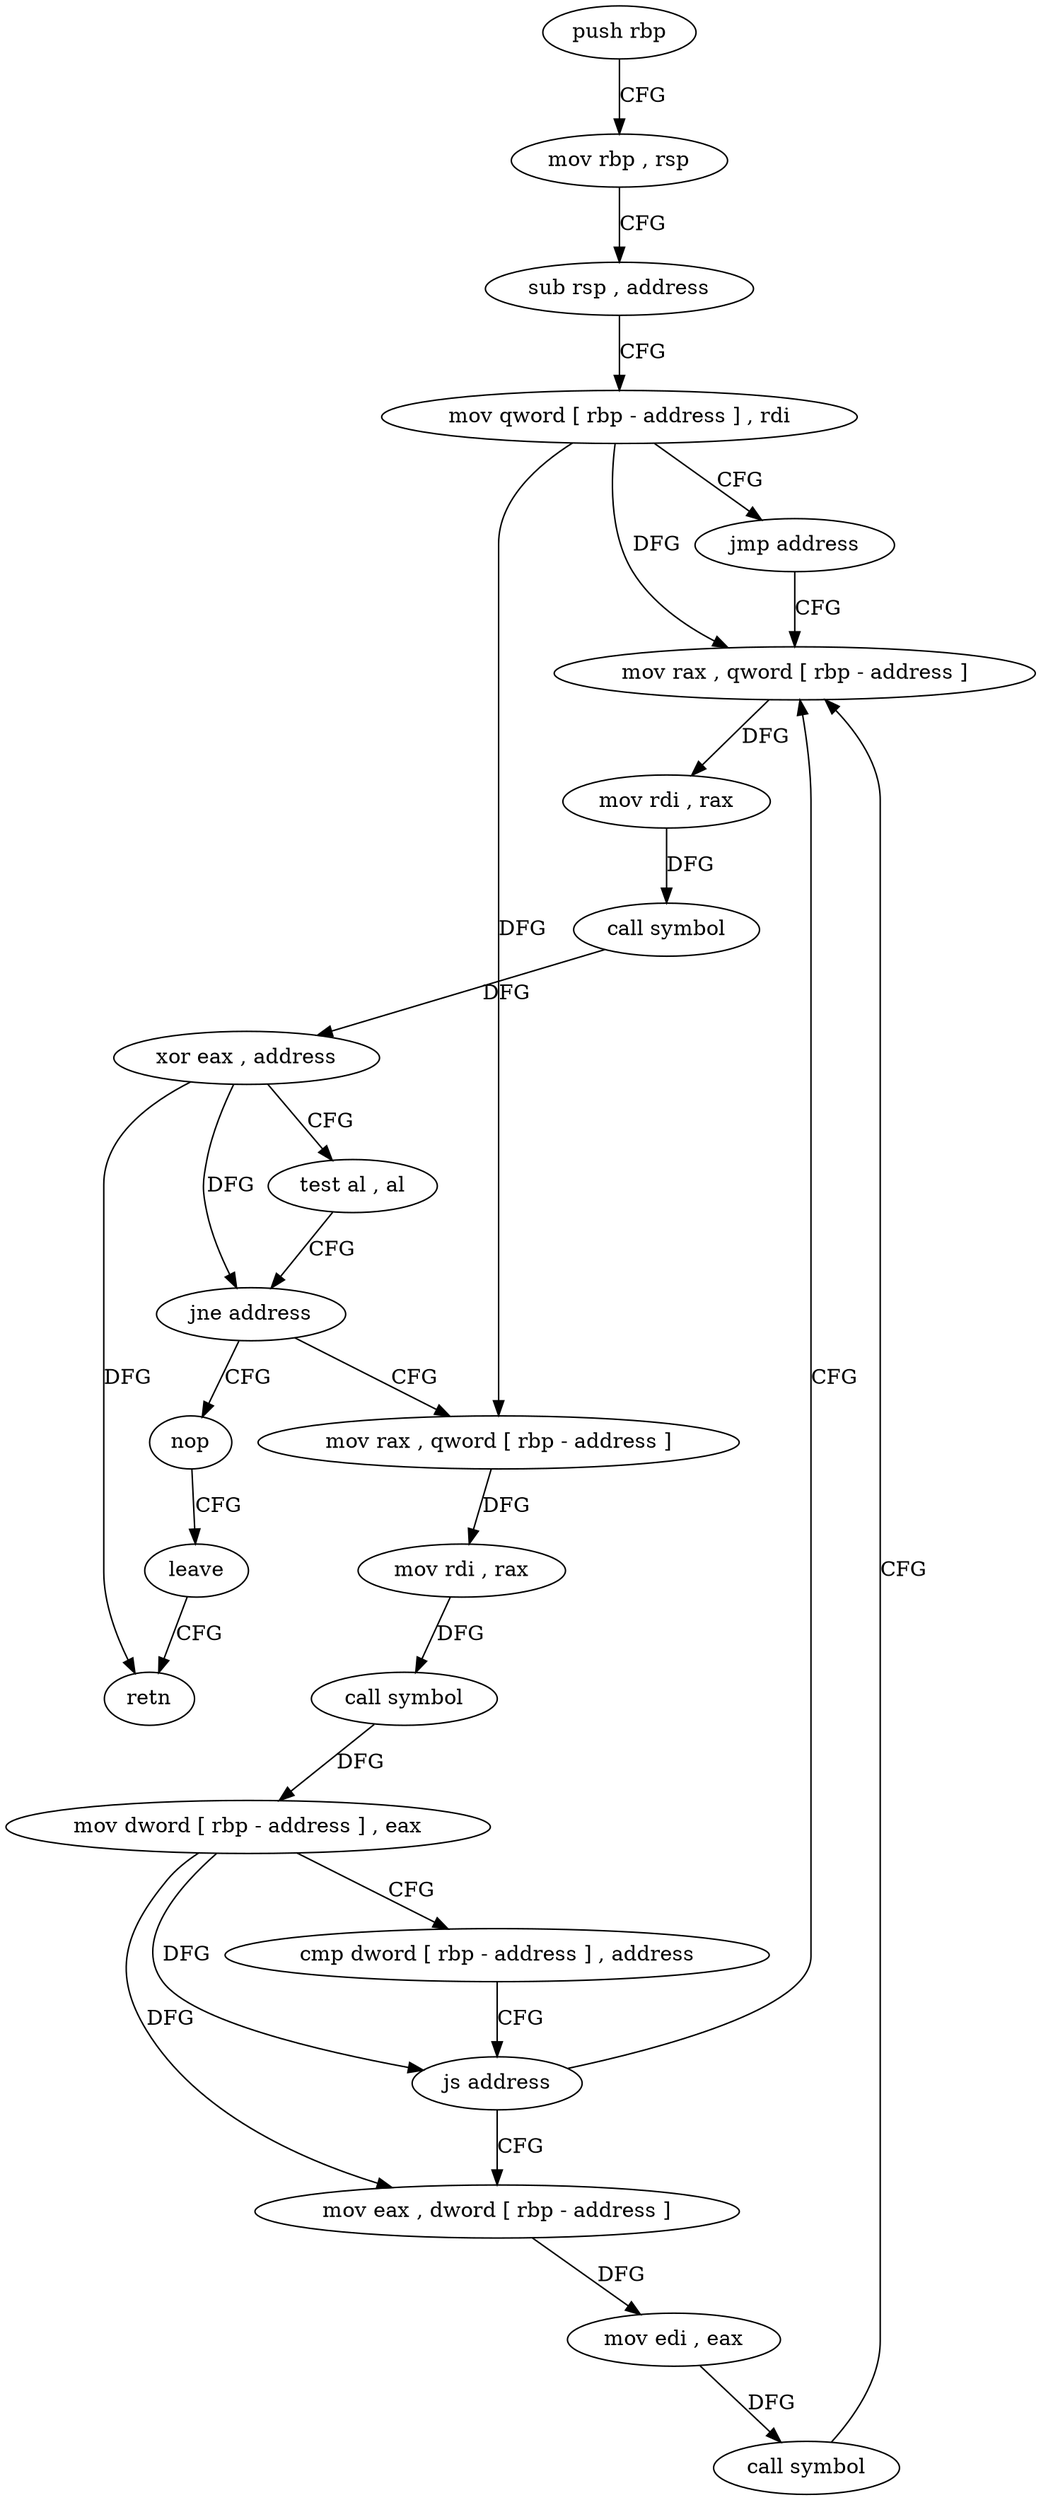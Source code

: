 digraph "func" {
"4293771" [label = "push rbp" ]
"4293772" [label = "mov rbp , rsp" ]
"4293775" [label = "sub rsp , address" ]
"4293779" [label = "mov qword [ rbp - address ] , rdi" ]
"4293783" [label = "jmp address" ]
"4293816" [label = "mov rax , qword [ rbp - address ]" ]
"4293820" [label = "mov rdi , rax" ]
"4293823" [label = "call symbol" ]
"4293828" [label = "xor eax , address" ]
"4293831" [label = "test al , al" ]
"4293833" [label = "jne address" ]
"4293785" [label = "mov rax , qword [ rbp - address ]" ]
"4293835" [label = "nop" ]
"4293789" [label = "mov rdi , rax" ]
"4293792" [label = "call symbol" ]
"4293797" [label = "mov dword [ rbp - address ] , eax" ]
"4293800" [label = "cmp dword [ rbp - address ] , address" ]
"4293804" [label = "js address" ]
"4293806" [label = "mov eax , dword [ rbp - address ]" ]
"4293836" [label = "leave" ]
"4293837" [label = "retn" ]
"4293809" [label = "mov edi , eax" ]
"4293811" [label = "call symbol" ]
"4293771" -> "4293772" [ label = "CFG" ]
"4293772" -> "4293775" [ label = "CFG" ]
"4293775" -> "4293779" [ label = "CFG" ]
"4293779" -> "4293783" [ label = "CFG" ]
"4293779" -> "4293816" [ label = "DFG" ]
"4293779" -> "4293785" [ label = "DFG" ]
"4293783" -> "4293816" [ label = "CFG" ]
"4293816" -> "4293820" [ label = "DFG" ]
"4293820" -> "4293823" [ label = "DFG" ]
"4293823" -> "4293828" [ label = "DFG" ]
"4293828" -> "4293831" [ label = "CFG" ]
"4293828" -> "4293833" [ label = "DFG" ]
"4293828" -> "4293837" [ label = "DFG" ]
"4293831" -> "4293833" [ label = "CFG" ]
"4293833" -> "4293785" [ label = "CFG" ]
"4293833" -> "4293835" [ label = "CFG" ]
"4293785" -> "4293789" [ label = "DFG" ]
"4293835" -> "4293836" [ label = "CFG" ]
"4293789" -> "4293792" [ label = "DFG" ]
"4293792" -> "4293797" [ label = "DFG" ]
"4293797" -> "4293800" [ label = "CFG" ]
"4293797" -> "4293804" [ label = "DFG" ]
"4293797" -> "4293806" [ label = "DFG" ]
"4293800" -> "4293804" [ label = "CFG" ]
"4293804" -> "4293816" [ label = "CFG" ]
"4293804" -> "4293806" [ label = "CFG" ]
"4293806" -> "4293809" [ label = "DFG" ]
"4293836" -> "4293837" [ label = "CFG" ]
"4293809" -> "4293811" [ label = "DFG" ]
"4293811" -> "4293816" [ label = "CFG" ]
}
